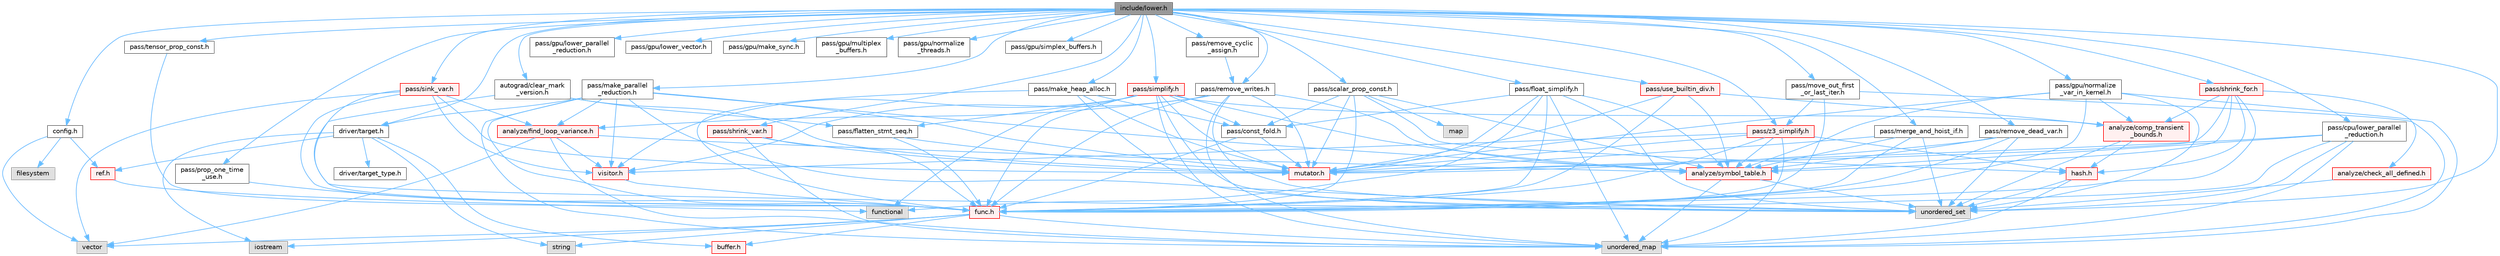 digraph "include/lower.h"
{
 // LATEX_PDF_SIZE
  bgcolor="transparent";
  edge [fontname=Helvetica,fontsize=10,labelfontname=Helvetica,labelfontsize=10];
  node [fontname=Helvetica,fontsize=10,shape=box,height=0.2,width=0.4];
  Node1 [label="include/lower.h",height=0.2,width=0.4,color="gray40", fillcolor="grey60", style="filled", fontcolor="black",tooltip=" "];
  Node1 -> Node2 [color="steelblue1",style="solid"];
  Node2 [label="unordered_set",height=0.2,width=0.4,color="grey60", fillcolor="#E0E0E0", style="filled",tooltip=" "];
  Node1 -> Node3 [color="steelblue1",style="solid"];
  Node3 [label="autograd/clear_mark\l_version.h",height=0.2,width=0.4,color="grey40", fillcolor="white", style="filled",URL="$clear__mark__version_8h.html",tooltip=" "];
  Node3 -> Node4 [color="steelblue1",style="solid"];
  Node4 [label="func.h",height=0.2,width=0.4,color="red", fillcolor="#FFF0F0", style="filled",URL="$func_8h.html",tooltip=" "];
  Node4 -> Node5 [color="steelblue1",style="solid"];
  Node5 [label="iostream",height=0.2,width=0.4,color="grey60", fillcolor="#E0E0E0", style="filled",tooltip=" "];
  Node4 -> Node6 [color="steelblue1",style="solid"];
  Node6 [label="string",height=0.2,width=0.4,color="grey60", fillcolor="#E0E0E0", style="filled",tooltip=" "];
  Node4 -> Node7 [color="steelblue1",style="solid"];
  Node7 [label="unordered_map",height=0.2,width=0.4,color="grey60", fillcolor="#E0E0E0", style="filled",tooltip=" "];
  Node4 -> Node9 [color="steelblue1",style="solid"];
  Node9 [label="vector",height=0.2,width=0.4,color="grey60", fillcolor="#E0E0E0", style="filled",tooltip=" "];
  Node4 -> Node39 [color="steelblue1",style="solid"];
  Node39 [label="buffer.h",height=0.2,width=0.4,color="red", fillcolor="#FFF0F0", style="filled",URL="$buffer_8h.html",tooltip=" "];
  Node3 -> Node54 [color="steelblue1",style="solid"];
  Node54 [label="mutator.h",height=0.2,width=0.4,color="red", fillcolor="#FFF0F0", style="filled",URL="$mutator_8h.html",tooltip=" "];
  Node3 -> Node59 [color="steelblue1",style="solid"];
  Node59 [label="pass/flatten_stmt_seq.h",height=0.2,width=0.4,color="grey40", fillcolor="white", style="filled",URL="$flatten__stmt__seq_8h.html",tooltip=" "];
  Node59 -> Node4 [color="steelblue1",style="solid"];
  Node59 -> Node54 [color="steelblue1",style="solid"];
  Node1 -> Node60 [color="steelblue1",style="solid"];
  Node60 [label="config.h",height=0.2,width=0.4,color="grey40", fillcolor="white", style="filled",URL="$config_8h.html",tooltip=" "];
  Node60 -> Node61 [color="steelblue1",style="solid"];
  Node61 [label="filesystem",height=0.2,width=0.4,color="grey60", fillcolor="#E0E0E0", style="filled",tooltip=" "];
  Node60 -> Node9 [color="steelblue1",style="solid"];
  Node60 -> Node19 [color="steelblue1",style="solid"];
  Node19 [label="ref.h",height=0.2,width=0.4,color="red", fillcolor="#FFF0F0", style="filled",URL="$ref_8h.html",tooltip=" "];
  Node19 -> Node12 [color="steelblue1",style="solid"];
  Node12 [label="functional",height=0.2,width=0.4,color="grey60", fillcolor="#E0E0E0", style="filled",tooltip=" "];
  Node1 -> Node46 [color="steelblue1",style="solid"];
  Node46 [label="driver/target.h",height=0.2,width=0.4,color="grey40", fillcolor="white", style="filled",URL="$target_8h.html",tooltip=" "];
  Node46 -> Node5 [color="steelblue1",style="solid"];
  Node46 -> Node6 [color="steelblue1",style="solid"];
  Node46 -> Node39 [color="steelblue1",style="solid"];
  Node46 -> Node47 [color="steelblue1",style="solid"];
  Node47 [label="driver/target_type.h",height=0.2,width=0.4,color="grey40", fillcolor="white", style="filled",URL="$target__type_8h.html",tooltip=" "];
  Node46 -> Node19 [color="steelblue1",style="solid"];
  Node1 -> Node62 [color="steelblue1",style="solid"];
  Node62 [label="pass/cpu/lower_parallel\l_reduction.h",height=0.2,width=0.4,color="grey40", fillcolor="white", style="filled",URL="$cpu_2lower__parallel__reduction_8h.html",tooltip=" "];
  Node62 -> Node7 [color="steelblue1",style="solid"];
  Node62 -> Node2 [color="steelblue1",style="solid"];
  Node62 -> Node63 [color="steelblue1",style="solid"];
  Node63 [label="analyze/symbol_table.h",height=0.2,width=0.4,color="red", fillcolor="#FFF0F0", style="filled",URL="$symbol__table_8h.html",tooltip=" "];
  Node63 -> Node7 [color="steelblue1",style="solid"];
  Node63 -> Node2 [color="steelblue1",style="solid"];
  Node62 -> Node4 [color="steelblue1",style="solid"];
  Node62 -> Node54 [color="steelblue1",style="solid"];
  Node1 -> Node65 [color="steelblue1",style="solid"];
  Node65 [label="pass/float_simplify.h",height=0.2,width=0.4,color="grey40", fillcolor="white", style="filled",URL="$float__simplify_8h.html",tooltip=" "];
  Node65 -> Node12 [color="steelblue1",style="solid"];
  Node65 -> Node7 [color="steelblue1",style="solid"];
  Node65 -> Node2 [color="steelblue1",style="solid"];
  Node65 -> Node63 [color="steelblue1",style="solid"];
  Node65 -> Node4 [color="steelblue1",style="solid"];
  Node65 -> Node54 [color="steelblue1",style="solid"];
  Node65 -> Node66 [color="steelblue1",style="solid"];
  Node66 [label="pass/const_fold.h",height=0.2,width=0.4,color="grey40", fillcolor="white", style="filled",URL="$const__fold_8h.html",tooltip=" "];
  Node66 -> Node4 [color="steelblue1",style="solid"];
  Node66 -> Node54 [color="steelblue1",style="solid"];
  Node1 -> Node67 [color="steelblue1",style="solid"];
  Node67 [label="pass/gpu/lower_parallel\l_reduction.h",height=0.2,width=0.4,color="grey40", fillcolor="white", style="filled",URL="$gpu_2lower__parallel__reduction_8h.html",tooltip=" "];
  Node1 -> Node68 [color="steelblue1",style="solid"];
  Node68 [label="pass/gpu/lower_vector.h",height=0.2,width=0.4,color="grey40", fillcolor="white", style="filled",URL="$lower__vector_8h.html",tooltip=" "];
  Node1 -> Node69 [color="steelblue1",style="solid"];
  Node69 [label="pass/gpu/make_sync.h",height=0.2,width=0.4,color="grey40", fillcolor="white", style="filled",URL="$make__sync_8h.html",tooltip=" "];
  Node1 -> Node70 [color="steelblue1",style="solid"];
  Node70 [label="pass/gpu/multiplex\l_buffers.h",height=0.2,width=0.4,color="grey40", fillcolor="white", style="filled",URL="$multiplex__buffers_8h.html",tooltip=" "];
  Node1 -> Node71 [color="steelblue1",style="solid"];
  Node71 [label="pass/gpu/normalize\l_threads.h",height=0.2,width=0.4,color="grey40", fillcolor="white", style="filled",URL="$normalize__threads_8h.html",tooltip=" "];
  Node1 -> Node72 [color="steelblue1",style="solid"];
  Node72 [label="pass/gpu/normalize\l_var_in_kernel.h",height=0.2,width=0.4,color="grey40", fillcolor="white", style="filled",URL="$normalize__var__in__kernel_8h.html",tooltip=" "];
  Node72 -> Node7 [color="steelblue1",style="solid"];
  Node72 -> Node2 [color="steelblue1",style="solid"];
  Node72 -> Node73 [color="steelblue1",style="solid"];
  Node73 [label="analyze/comp_transient\l_bounds.h",height=0.2,width=0.4,color="red", fillcolor="#FFF0F0", style="filled",URL="$comp__transient__bounds_8h.html",tooltip=" "];
  Node73 -> Node2 [color="steelblue1",style="solid"];
  Node73 -> Node79 [color="steelblue1",style="solid"];
  Node79 [label="hash.h",height=0.2,width=0.4,color="red", fillcolor="#FFF0F0", style="filled",URL="$hash_8h.html",tooltip=" "];
  Node79 -> Node7 [color="steelblue1",style="solid"];
  Node79 -> Node2 [color="steelblue1",style="solid"];
  Node72 -> Node63 [color="steelblue1",style="solid"];
  Node72 -> Node4 [color="steelblue1",style="solid"];
  Node72 -> Node54 [color="steelblue1",style="solid"];
  Node1 -> Node86 [color="steelblue1",style="solid"];
  Node86 [label="pass/gpu/simplex_buffers.h",height=0.2,width=0.4,color="grey40", fillcolor="white", style="filled",URL="$simplex__buffers_8h.html",tooltip=" "];
  Node1 -> Node87 [color="steelblue1",style="solid"];
  Node87 [label="pass/make_heap_alloc.h",height=0.2,width=0.4,color="grey40", fillcolor="white", style="filled",URL="$make__heap__alloc_8h.html",tooltip=" "];
  Node87 -> Node2 [color="steelblue1",style="solid"];
  Node87 -> Node4 [color="steelblue1",style="solid"];
  Node87 -> Node54 [color="steelblue1",style="solid"];
  Node87 -> Node66 [color="steelblue1",style="solid"];
  Node1 -> Node88 [color="steelblue1",style="solid"];
  Node88 [label="pass/make_parallel\l_reduction.h",height=0.2,width=0.4,color="grey40", fillcolor="white", style="filled",URL="$make__parallel__reduction_8h.html",tooltip=" "];
  Node88 -> Node7 [color="steelblue1",style="solid"];
  Node88 -> Node2 [color="steelblue1",style="solid"];
  Node88 -> Node89 [color="steelblue1",style="solid"];
  Node89 [label="analyze/find_loop_variance.h",height=0.2,width=0.4,color="red", fillcolor="#FFF0F0", style="filled",URL="$find__loop__variance_8h.html",tooltip=" "];
  Node89 -> Node7 [color="steelblue1",style="solid"];
  Node89 -> Node9 [color="steelblue1",style="solid"];
  Node89 -> Node63 [color="steelblue1",style="solid"];
  Node89 -> Node77 [color="steelblue1",style="solid"];
  Node77 [label="visitor.h",height=0.2,width=0.4,color="red", fillcolor="#FFF0F0", style="filled",URL="$visitor_8h.html",tooltip=" "];
  Node77 -> Node4 [color="steelblue1",style="solid"];
  Node88 -> Node63 [color="steelblue1",style="solid"];
  Node88 -> Node46 [color="steelblue1",style="solid"];
  Node88 -> Node4 [color="steelblue1",style="solid"];
  Node88 -> Node54 [color="steelblue1",style="solid"];
  Node88 -> Node77 [color="steelblue1",style="solid"];
  Node1 -> Node91 [color="steelblue1",style="solid"];
  Node91 [label="pass/merge_and_hoist_if.h",height=0.2,width=0.4,color="grey40", fillcolor="white", style="filled",URL="$merge__and__hoist__if_8h.html",tooltip=" "];
  Node91 -> Node2 [color="steelblue1",style="solid"];
  Node91 -> Node63 [color="steelblue1",style="solid"];
  Node91 -> Node4 [color="steelblue1",style="solid"];
  Node91 -> Node54 [color="steelblue1",style="solid"];
  Node1 -> Node92 [color="steelblue1",style="solid"];
  Node92 [label="pass/move_out_first\l_or_last_iter.h",height=0.2,width=0.4,color="grey40", fillcolor="white", style="filled",URL="$move__out__first__or__last__iter_8h.html",tooltip=" "];
  Node92 -> Node7 [color="steelblue1",style="solid"];
  Node92 -> Node4 [color="steelblue1",style="solid"];
  Node92 -> Node93 [color="steelblue1",style="solid"];
  Node93 [label="pass/z3_simplify.h",height=0.2,width=0.4,color="red", fillcolor="#FFF0F0", style="filled",URL="$z3__simplify_8h.html",tooltip=" "];
  Node93 -> Node7 [color="steelblue1",style="solid"];
  Node93 -> Node63 [color="steelblue1",style="solid"];
  Node93 -> Node4 [color="steelblue1",style="solid"];
  Node93 -> Node79 [color="steelblue1",style="solid"];
  Node93 -> Node54 [color="steelblue1",style="solid"];
  Node93 -> Node77 [color="steelblue1",style="solid"];
  Node1 -> Node96 [color="steelblue1",style="solid"];
  Node96 [label="pass/prop_one_time\l_use.h",height=0.2,width=0.4,color="grey40", fillcolor="white", style="filled",URL="$prop__one__time__use_8h.html",tooltip=" "];
  Node96 -> Node4 [color="steelblue1",style="solid"];
  Node1 -> Node97 [color="steelblue1",style="solid"];
  Node97 [label="pass/remove_cyclic\l_assign.h",height=0.2,width=0.4,color="grey40", fillcolor="white", style="filled",URL="$remove__cyclic__assign_8h.html",tooltip=" "];
  Node97 -> Node98 [color="steelblue1",style="solid"];
  Node98 [label="pass/remove_writes.h",height=0.2,width=0.4,color="grey40", fillcolor="white", style="filled",URL="$remove__writes_8h.html",tooltip=" "];
  Node98 -> Node7 [color="steelblue1",style="solid"];
  Node98 -> Node2 [color="steelblue1",style="solid"];
  Node98 -> Node89 [color="steelblue1",style="solid"];
  Node98 -> Node63 [color="steelblue1",style="solid"];
  Node98 -> Node4 [color="steelblue1",style="solid"];
  Node98 -> Node54 [color="steelblue1",style="solid"];
  Node98 -> Node77 [color="steelblue1",style="solid"];
  Node1 -> Node99 [color="steelblue1",style="solid"];
  Node99 [label="pass/remove_dead_var.h",height=0.2,width=0.4,color="grey40", fillcolor="white", style="filled",URL="$remove__dead__var_8h.html",tooltip=" "];
  Node99 -> Node2 [color="steelblue1",style="solid"];
  Node99 -> Node63 [color="steelblue1",style="solid"];
  Node99 -> Node4 [color="steelblue1",style="solid"];
  Node99 -> Node54 [color="steelblue1",style="solid"];
  Node1 -> Node98 [color="steelblue1",style="solid"];
  Node1 -> Node100 [color="steelblue1",style="solid"];
  Node100 [label="pass/scalar_prop_const.h",height=0.2,width=0.4,color="grey40", fillcolor="white", style="filled",URL="$scalar__prop__const_8h.html",tooltip=" "];
  Node100 -> Node63 [color="steelblue1",style="solid"];
  Node100 -> Node4 [color="steelblue1",style="solid"];
  Node100 -> Node79 [color="steelblue1",style="solid"];
  Node100 -> Node54 [color="steelblue1",style="solid"];
  Node100 -> Node66 [color="steelblue1",style="solid"];
  Node100 -> Node101 [color="steelblue1",style="solid"];
  Node101 [label="map",height=0.2,width=0.4,color="grey60", fillcolor="#E0E0E0", style="filled",tooltip=" "];
  Node1 -> Node102 [color="steelblue1",style="solid"];
  Node102 [label="pass/shrink_for.h",height=0.2,width=0.4,color="red", fillcolor="#FFF0F0", style="filled",URL="$shrink__for_8h.html",tooltip=" "];
  Node102 -> Node103 [color="steelblue1",style="solid"];
  Node103 [label="analyze/check_all_defined.h",height=0.2,width=0.4,color="red", fillcolor="#FFF0F0", style="filled",URL="$check__all__defined_8h.html",tooltip=" "];
  Node103 -> Node2 [color="steelblue1",style="solid"];
  Node102 -> Node73 [color="steelblue1",style="solid"];
  Node102 -> Node63 [color="steelblue1",style="solid"];
  Node102 -> Node4 [color="steelblue1",style="solid"];
  Node102 -> Node79 [color="steelblue1",style="solid"];
  Node102 -> Node54 [color="steelblue1",style="solid"];
  Node1 -> Node104 [color="steelblue1",style="solid"];
  Node104 [label="pass/shrink_var.h",height=0.2,width=0.4,color="red", fillcolor="#FFF0F0", style="filled",URL="$shrink__var_8h.html",tooltip=" "];
  Node104 -> Node7 [color="steelblue1",style="solid"];
  Node104 -> Node4 [color="steelblue1",style="solid"];
  Node104 -> Node54 [color="steelblue1",style="solid"];
  Node1 -> Node107 [color="steelblue1",style="solid"];
  Node107 [label="pass/simplify.h",height=0.2,width=0.4,color="red", fillcolor="#FFF0F0", style="filled",URL="$simplify_8h.html",tooltip=" "];
  Node107 -> Node12 [color="steelblue1",style="solid"];
  Node107 -> Node7 [color="steelblue1",style="solid"];
  Node107 -> Node2 [color="steelblue1",style="solid"];
  Node107 -> Node73 [color="steelblue1",style="solid"];
  Node107 -> Node63 [color="steelblue1",style="solid"];
  Node107 -> Node4 [color="steelblue1",style="solid"];
  Node107 -> Node54 [color="steelblue1",style="solid"];
  Node107 -> Node66 [color="steelblue1",style="solid"];
  Node107 -> Node59 [color="steelblue1",style="solid"];
  Node107 -> Node77 [color="steelblue1",style="solid"];
  Node1 -> Node109 [color="steelblue1",style="solid"];
  Node109 [label="pass/sink_var.h",height=0.2,width=0.4,color="red", fillcolor="#FFF0F0", style="filled",URL="$sink__var_8h.html",tooltip=" "];
  Node109 -> Node2 [color="steelblue1",style="solid"];
  Node109 -> Node9 [color="steelblue1",style="solid"];
  Node109 -> Node89 [color="steelblue1",style="solid"];
  Node109 -> Node4 [color="steelblue1",style="solid"];
  Node109 -> Node54 [color="steelblue1",style="solid"];
  Node109 -> Node77 [color="steelblue1",style="solid"];
  Node1 -> Node111 [color="steelblue1",style="solid"];
  Node111 [label="pass/tensor_prop_const.h",height=0.2,width=0.4,color="grey40", fillcolor="white", style="filled",URL="$tensor__prop__const_8h.html",tooltip=" "];
  Node111 -> Node4 [color="steelblue1",style="solid"];
  Node1 -> Node112 [color="steelblue1",style="solid"];
  Node112 [label="pass/use_builtin_div.h",height=0.2,width=0.4,color="red", fillcolor="#FFF0F0", style="filled",URL="$use__builtin__div_8h.html",tooltip=" "];
  Node112 -> Node73 [color="steelblue1",style="solid"];
  Node112 -> Node63 [color="steelblue1",style="solid"];
  Node112 -> Node4 [color="steelblue1",style="solid"];
  Node112 -> Node54 [color="steelblue1",style="solid"];
  Node1 -> Node93 [color="steelblue1",style="solid"];
}
